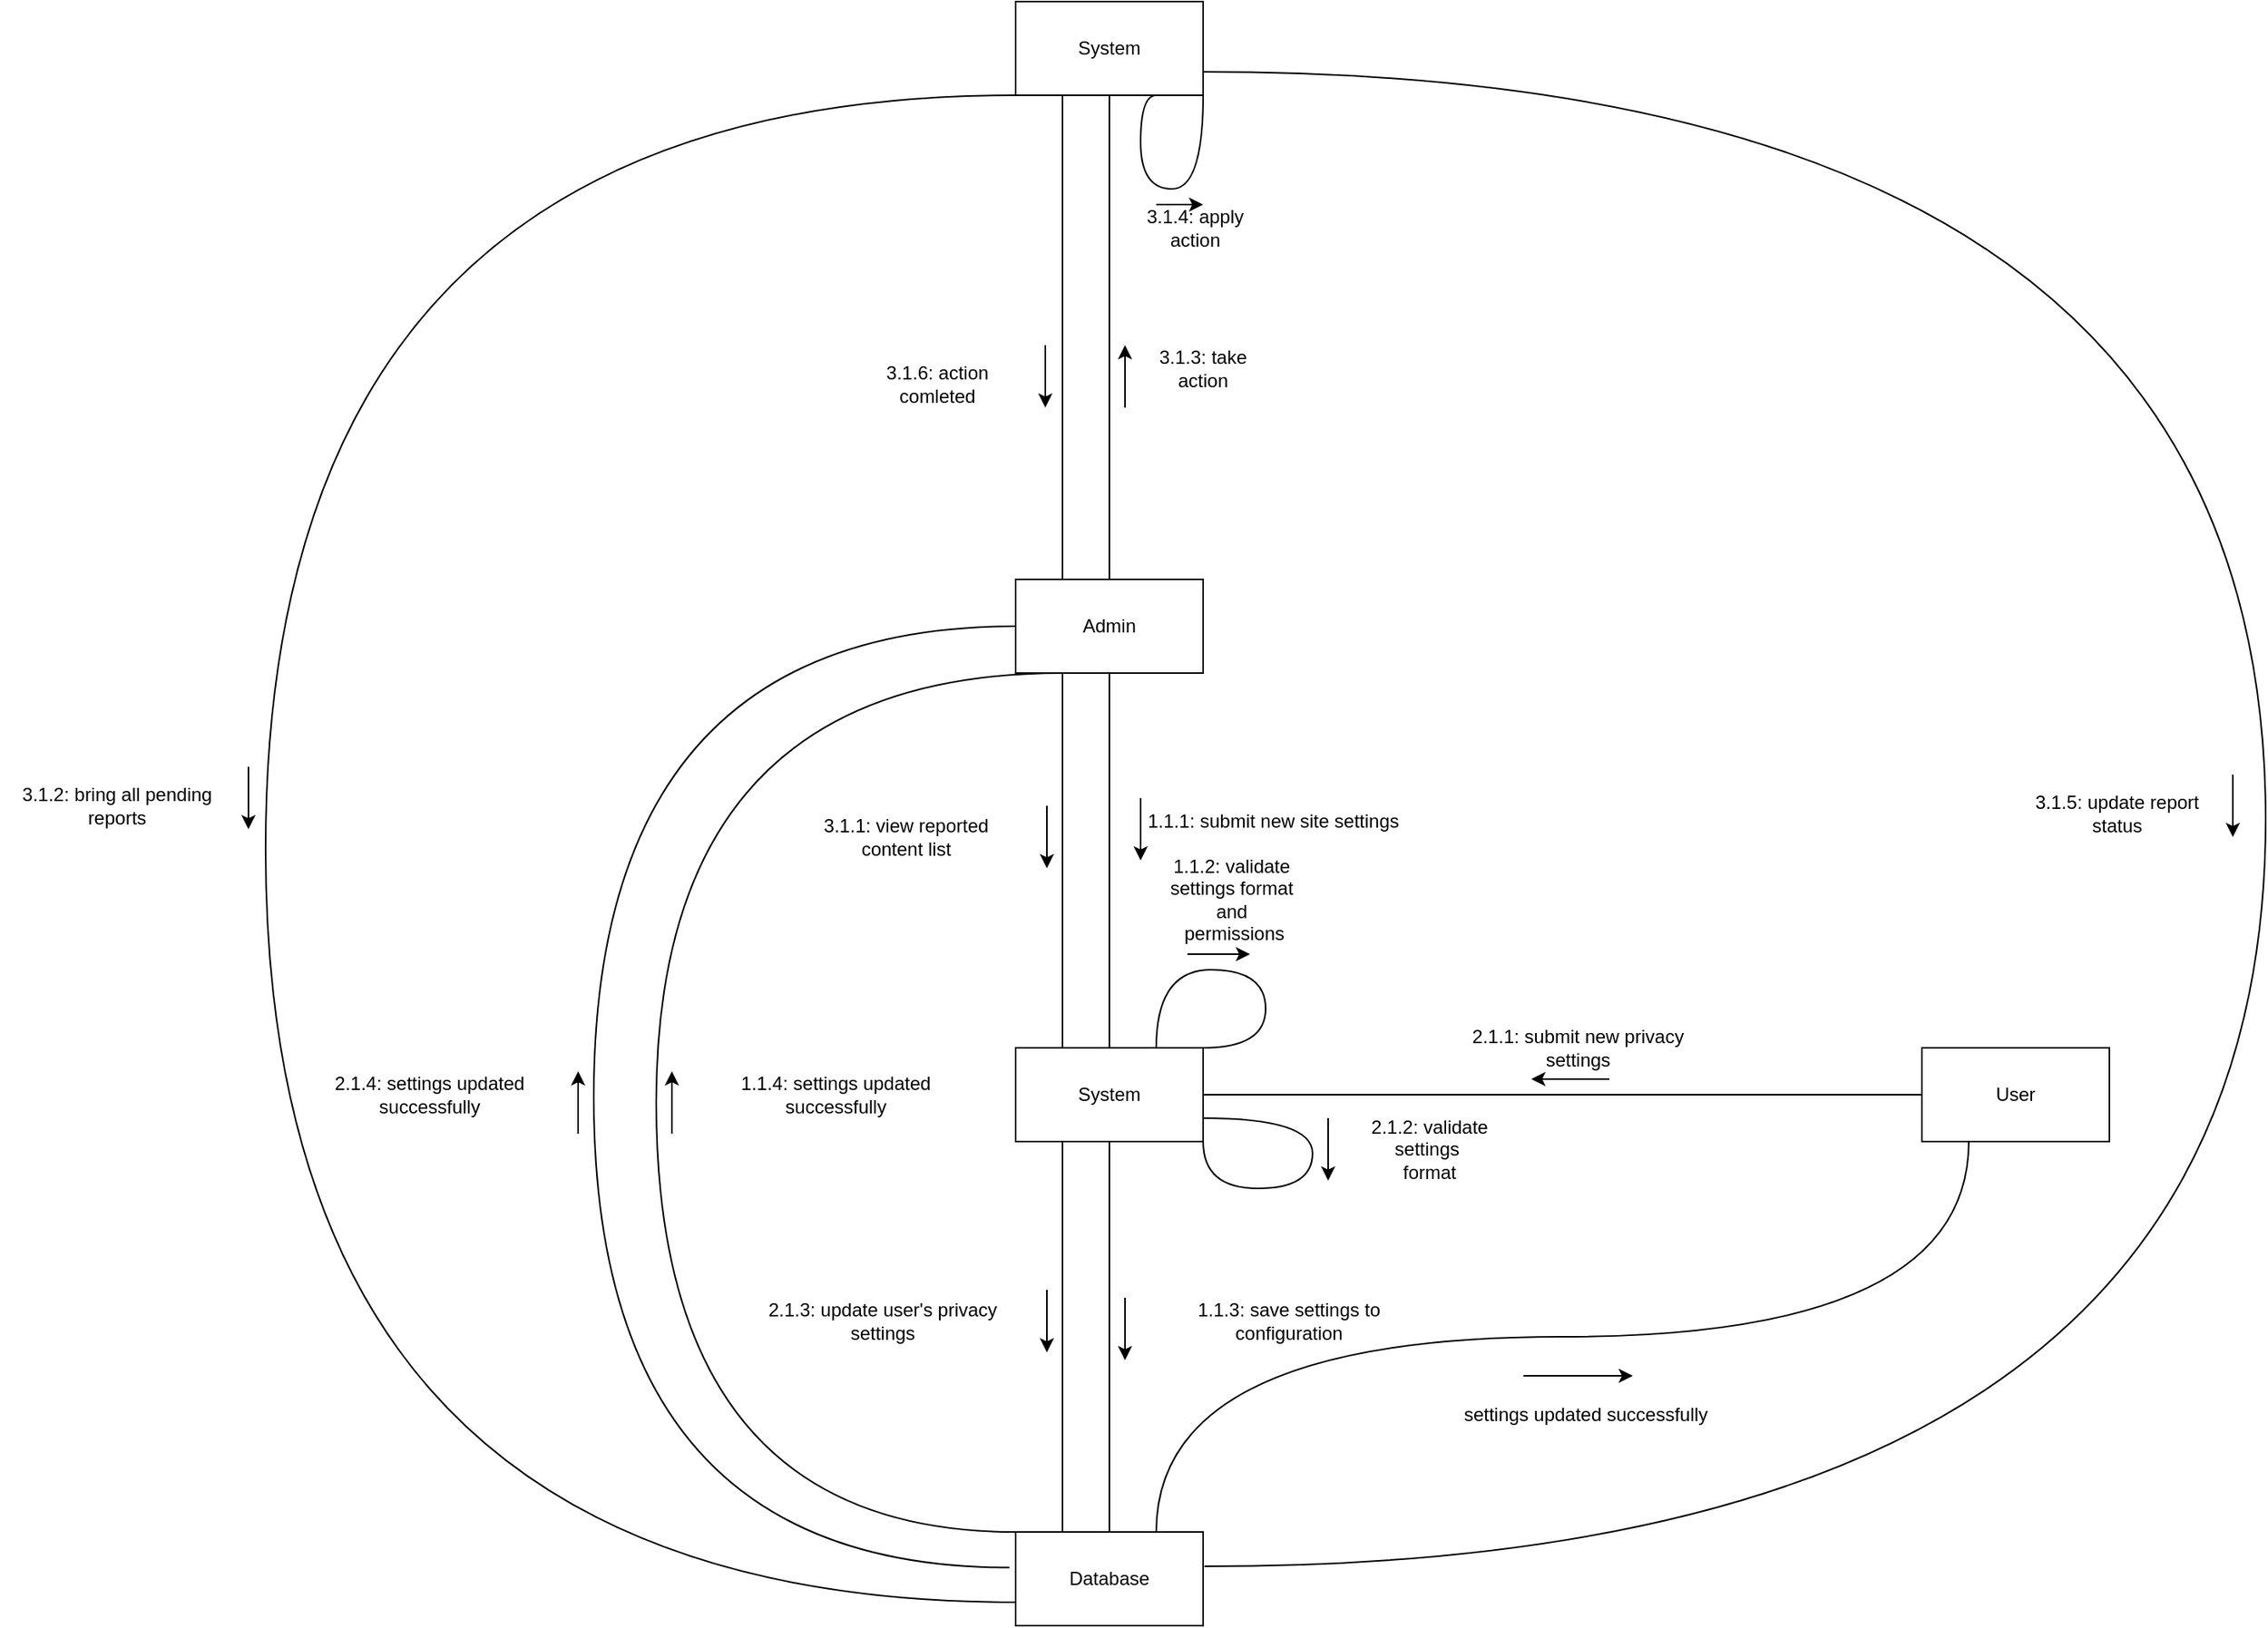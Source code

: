 <mxfile version="27.0.2">
  <diagram name="Page-1" id="-b5P2qeq02UAfQJGcsuQ">
    <mxGraphModel dx="1842" dy="1696" grid="1" gridSize="10" guides="1" tooltips="1" connect="1" arrows="1" fold="1" page="1" pageScale="1" pageWidth="850" pageHeight="1100" math="0" shadow="0">
      <root>
        <mxCell id="0" />
        <mxCell id="1" parent="0" />
        <mxCell id="E0qj_-bJ-azpqX24-U4d-1" value="" style="rounded=0;whiteSpace=wrap;html=1;" vertex="1" parent="1">
          <mxGeometry x="60" y="160" width="120" height="60" as="geometry" />
        </mxCell>
        <mxCell id="E0qj_-bJ-azpqX24-U4d-2" value="&lt;div style=&quot;line-height: 160%;&quot;&gt;System&lt;/div&gt;" style="text;html=1;align=center;verticalAlign=middle;whiteSpace=wrap;rounded=0;" vertex="1" parent="1">
          <mxGeometry x="90" y="175" width="60" height="30" as="geometry" />
        </mxCell>
        <mxCell id="E0qj_-bJ-azpqX24-U4d-3" value="" style="rounded=0;whiteSpace=wrap;html=1;" vertex="1" parent="1">
          <mxGeometry x="640" y="160" width="120" height="60" as="geometry" />
        </mxCell>
        <mxCell id="E0qj_-bJ-azpqX24-U4d-4" value="User" style="text;html=1;align=center;verticalAlign=middle;whiteSpace=wrap;rounded=0;" vertex="1" parent="1">
          <mxGeometry x="670" y="175" width="60" height="30" as="geometry" />
        </mxCell>
        <mxCell id="E0qj_-bJ-azpqX24-U4d-5" value="" style="rounded=0;whiteSpace=wrap;html=1;" vertex="1" parent="1">
          <mxGeometry x="60" y="470" width="120" height="60" as="geometry" />
        </mxCell>
        <mxCell id="E0qj_-bJ-azpqX24-U4d-6" value="Database" style="text;html=1;align=center;verticalAlign=middle;whiteSpace=wrap;rounded=0;" vertex="1" parent="1">
          <mxGeometry x="90" y="485" width="60" height="30" as="geometry" />
        </mxCell>
        <mxCell id="E0qj_-bJ-azpqX24-U4d-7" value="" style="rounded=0;whiteSpace=wrap;html=1;" vertex="1" parent="1">
          <mxGeometry x="60" y="-140" width="120" height="60" as="geometry" />
        </mxCell>
        <mxCell id="E0qj_-bJ-azpqX24-U4d-8" value="Ad&lt;span style=&quot;background-color: transparent; color: light-dark(rgb(0, 0, 0), rgb(255, 255, 255));&quot;&gt;min&lt;/span&gt;" style="text;html=1;align=center;verticalAlign=middle;whiteSpace=wrap;rounded=0;" vertex="1" parent="1">
          <mxGeometry x="90" y="-125" width="60" height="30" as="geometry" />
        </mxCell>
        <mxCell id="E0qj_-bJ-azpqX24-U4d-9" value="" style="endArrow=none;html=1;rounded=0;edgeStyle=orthogonalEdgeStyle;curved=1;entryX=1;entryY=0.75;entryDx=0;entryDy=0;exitX=1.007;exitY=0.367;exitDx=0;exitDy=0;exitPerimeter=0;" edge="1" parent="1" source="E0qj_-bJ-azpqX24-U4d-5" target="E0qj_-bJ-azpqX24-U4d-44">
          <mxGeometry width="50" height="50" relative="1" as="geometry">
            <mxPoint x="460" y="-250" as="sourcePoint" />
            <mxPoint x="510" y="-300" as="targetPoint" />
            <Array as="points">
              <mxPoint x="860" y="492" />
              <mxPoint x="860" y="-465" />
            </Array>
          </mxGeometry>
        </mxCell>
        <mxCell id="E0qj_-bJ-azpqX24-U4d-11" value="" style="endArrow=none;html=1;rounded=0;edgeStyle=orthogonalEdgeStyle;curved=1;entryX=0.5;entryY=1;entryDx=0;entryDy=0;exitX=0.5;exitY=0;exitDx=0;exitDy=0;" edge="1" parent="1" source="E0qj_-bJ-azpqX24-U4d-1" target="E0qj_-bJ-azpqX24-U4d-7">
          <mxGeometry width="50" height="50" relative="1" as="geometry">
            <mxPoint x="90" y="10" as="sourcePoint" />
            <mxPoint x="140" y="-40" as="targetPoint" />
            <Array as="points">
              <mxPoint x="120" y="40" />
              <mxPoint x="120" y="40" />
            </Array>
          </mxGeometry>
        </mxCell>
        <mxCell id="E0qj_-bJ-azpqX24-U4d-12" value="" style="endArrow=classic;html=1;rounded=0;" edge="1" parent="1">
          <mxGeometry width="50" height="50" relative="1" as="geometry">
            <mxPoint x="140" as="sourcePoint" />
            <mxPoint x="140" y="40" as="targetPoint" />
          </mxGeometry>
        </mxCell>
        <mxCell id="E0qj_-bJ-azpqX24-U4d-13" value="&lt;span style=&quot;text-wrap-mode: nowrap;&quot;&gt;1.1.1: submit new site settings&lt;/span&gt;" style="text;html=1;align=center;verticalAlign=middle;whiteSpace=wrap;rounded=0;" vertex="1" parent="1">
          <mxGeometry x="140" width="170" height="30" as="geometry" />
        </mxCell>
        <mxCell id="E0qj_-bJ-azpqX24-U4d-14" value="" style="endArrow=none;html=1;rounded=0;edgeStyle=orthogonalEdgeStyle;curved=1;exitX=0.75;exitY=0;exitDx=0;exitDy=0;entryX=1;entryY=0;entryDx=0;entryDy=0;" edge="1" parent="1" source="E0qj_-bJ-azpqX24-U4d-1" target="E0qj_-bJ-azpqX24-U4d-1">
          <mxGeometry width="50" height="50" relative="1" as="geometry">
            <mxPoint x="270" y="170" as="sourcePoint" />
            <mxPoint x="350" y="160" as="targetPoint" />
            <Array as="points">
              <mxPoint x="150" y="110" />
              <mxPoint x="220" y="110" />
              <mxPoint x="220" y="160" />
            </Array>
          </mxGeometry>
        </mxCell>
        <mxCell id="E0qj_-bJ-azpqX24-U4d-15" value="" style="endArrow=classic;html=1;rounded=0;" edge="1" parent="1">
          <mxGeometry width="50" height="50" relative="1" as="geometry">
            <mxPoint x="170" y="100" as="sourcePoint" />
            <mxPoint x="210" y="100" as="targetPoint" />
          </mxGeometry>
        </mxCell>
        <mxCell id="E0qj_-bJ-azpqX24-U4d-16" value="&lt;span style=&quot;text-wrap-mode: nowrap;&quot;&gt;1.1.2: validate&amp;nbsp;&lt;/span&gt;&lt;div style=&quot;text-wrap-mode: nowrap;&quot;&gt;settings format&amp;nbsp;&lt;/div&gt;&lt;div style=&quot;text-wrap-mode: nowrap;&quot;&gt;and&amp;nbsp;&lt;/div&gt;&lt;div style=&quot;text-wrap-mode: nowrap;&quot;&gt;permissions&lt;/div&gt;" style="text;html=1;align=center;verticalAlign=middle;whiteSpace=wrap;rounded=0;" vertex="1" parent="1">
          <mxGeometry x="150" y="30" width="100" height="70" as="geometry" />
        </mxCell>
        <mxCell id="E0qj_-bJ-azpqX24-U4d-17" value="" style="endArrow=none;html=1;rounded=0;edgeStyle=orthogonalEdgeStyle;curved=1;entryX=0.5;entryY=1;entryDx=0;entryDy=0;exitX=0.5;exitY=0;exitDx=0;exitDy=0;" edge="1" parent="1" source="E0qj_-bJ-azpqX24-U4d-5" target="E0qj_-bJ-azpqX24-U4d-1">
          <mxGeometry width="50" height="50" relative="1" as="geometry">
            <mxPoint x="250" y="290" as="sourcePoint" />
            <mxPoint x="300" y="240" as="targetPoint" />
          </mxGeometry>
        </mxCell>
        <mxCell id="E0qj_-bJ-azpqX24-U4d-18" value="" style="endArrow=classic;html=1;rounded=0;" edge="1" parent="1">
          <mxGeometry width="50" height="50" relative="1" as="geometry">
            <mxPoint x="130" y="320" as="sourcePoint" />
            <mxPoint x="130" y="360" as="targetPoint" />
          </mxGeometry>
        </mxCell>
        <mxCell id="E0qj_-bJ-azpqX24-U4d-19" value="&lt;span style=&quot;text-wrap-mode: nowrap;&quot;&gt;1.1.3: save settings to configuration&lt;/span&gt;" style="text;html=1;align=center;verticalAlign=middle;whiteSpace=wrap;rounded=0;" vertex="1" parent="1">
          <mxGeometry x="150" y="320" width="170" height="30" as="geometry" />
        </mxCell>
        <mxCell id="E0qj_-bJ-azpqX24-U4d-20" value="" style="endArrow=none;html=1;rounded=0;edgeStyle=orthogonalEdgeStyle;curved=1;exitX=0;exitY=0;exitDx=0;exitDy=0;entryX=0.25;entryY=1;entryDx=0;entryDy=0;" edge="1" parent="1" source="E0qj_-bJ-azpqX24-U4d-5" target="E0qj_-bJ-azpqX24-U4d-7">
          <mxGeometry width="50" height="50" relative="1" as="geometry">
            <mxPoint x="50" y="470" as="sourcePoint" />
            <mxPoint x="50" y="-30" as="targetPoint" />
            <Array as="points">
              <mxPoint x="-170" y="470" />
              <mxPoint x="-170" y="-80" />
            </Array>
          </mxGeometry>
        </mxCell>
        <mxCell id="E0qj_-bJ-azpqX24-U4d-21" value="" style="endArrow=classic;html=1;rounded=0;" edge="1" parent="1">
          <mxGeometry width="50" height="50" relative="1" as="geometry">
            <mxPoint x="-160" y="215" as="sourcePoint" />
            <mxPoint x="-160" y="175" as="targetPoint" />
          </mxGeometry>
        </mxCell>
        <mxCell id="E0qj_-bJ-azpqX24-U4d-22" value="&lt;span style=&quot;text-wrap-mode: nowrap;&quot;&gt;1.1.4: settings updated successfully&lt;/span&gt;" style="text;html=1;align=center;verticalAlign=middle;whiteSpace=wrap;rounded=0;" vertex="1" parent="1">
          <mxGeometry x="-140" y="175" width="170" height="30" as="geometry" />
        </mxCell>
        <mxCell id="E0qj_-bJ-azpqX24-U4d-23" value="" style="endArrow=none;html=1;rounded=0;edgeStyle=orthogonalEdgeStyle;curved=1;entryX=0;entryY=0.5;entryDx=0;entryDy=0;exitX=1;exitY=0.5;exitDx=0;exitDy=0;" edge="1" parent="1" source="E0qj_-bJ-azpqX24-U4d-1" target="E0qj_-bJ-azpqX24-U4d-3">
          <mxGeometry width="50" height="50" relative="1" as="geometry">
            <mxPoint x="480" y="190" as="sourcePoint" />
            <mxPoint x="530" y="140" as="targetPoint" />
          </mxGeometry>
        </mxCell>
        <mxCell id="E0qj_-bJ-azpqX24-U4d-24" value="" style="endArrow=classic;html=1;rounded=0;" edge="1" parent="1">
          <mxGeometry width="50" height="50" relative="1" as="geometry">
            <mxPoint x="440" y="180" as="sourcePoint" />
            <mxPoint x="390" y="180" as="targetPoint" />
          </mxGeometry>
        </mxCell>
        <mxCell id="E0qj_-bJ-azpqX24-U4d-25" value="&lt;span style=&quot;text-wrap-mode: nowrap;&quot;&gt;2.1.1: submit new privacy settings&lt;/span&gt;" style="text;html=1;align=center;verticalAlign=middle;whiteSpace=wrap;rounded=0;" vertex="1" parent="1">
          <mxGeometry x="340" y="145" width="160" height="30" as="geometry" />
        </mxCell>
        <mxCell id="E0qj_-bJ-azpqX24-U4d-26" value="" style="endArrow=none;html=1;rounded=0;edgeStyle=orthogonalEdgeStyle;curved=1;entryX=1;entryY=0.75;entryDx=0;entryDy=0;exitX=1;exitY=1;exitDx=0;exitDy=0;" edge="1" parent="1" source="E0qj_-bJ-azpqX24-U4d-1" target="E0qj_-bJ-azpqX24-U4d-1">
          <mxGeometry width="50" height="50" relative="1" as="geometry">
            <mxPoint x="189.75" y="270" as="sourcePoint" />
            <mxPoint x="239.75" y="220" as="targetPoint" />
            <Array as="points">
              <mxPoint x="180" y="250" />
              <mxPoint x="250" y="250" />
              <mxPoint x="250" y="205" />
            </Array>
          </mxGeometry>
        </mxCell>
        <mxCell id="E0qj_-bJ-azpqX24-U4d-27" value="" style="endArrow=classic;html=1;rounded=0;" edge="1" parent="1">
          <mxGeometry width="50" height="50" relative="1" as="geometry">
            <mxPoint x="260" y="205" as="sourcePoint" />
            <mxPoint x="260" y="245" as="targetPoint" />
          </mxGeometry>
        </mxCell>
        <mxCell id="E0qj_-bJ-azpqX24-U4d-28" value="&lt;span style=&quot;text-wrap-mode: nowrap;&quot;&gt;2.1.2: validate settings&amp;nbsp;&lt;/span&gt;&lt;div style=&quot;text-wrap-mode: nowrap;&quot;&gt;format&lt;/div&gt;" style="text;html=1;align=center;verticalAlign=middle;whiteSpace=wrap;rounded=0;" vertex="1" parent="1">
          <mxGeometry x="270" y="210" width="110" height="30" as="geometry" />
        </mxCell>
        <mxCell id="E0qj_-bJ-azpqX24-U4d-30" value="" style="endArrow=none;html=1;rounded=0;edgeStyle=orthogonalEdgeStyle;curved=1;exitX=0.75;exitY=0;exitDx=0;exitDy=0;entryX=0.25;entryY=1;entryDx=0;entryDy=0;" edge="1" parent="1" source="E0qj_-bJ-azpqX24-U4d-5" target="E0qj_-bJ-azpqX24-U4d-3">
          <mxGeometry width="50" height="50" relative="1" as="geometry">
            <mxPoint x="360" y="340" as="sourcePoint" />
            <mxPoint x="410" y="290" as="targetPoint" />
          </mxGeometry>
        </mxCell>
        <mxCell id="E0qj_-bJ-azpqX24-U4d-31" value="" style="endArrow=classic;html=1;rounded=0;" edge="1" parent="1">
          <mxGeometry width="50" height="50" relative="1" as="geometry">
            <mxPoint x="385" y="370" as="sourcePoint" />
            <mxPoint x="455" y="370" as="targetPoint" />
          </mxGeometry>
        </mxCell>
        <mxCell id="E0qj_-bJ-azpqX24-U4d-32" value="&lt;span style=&quot;text-wrap-mode: nowrap;&quot;&gt;settings updated successfully&lt;/span&gt;" style="text;html=1;align=center;verticalAlign=middle;whiteSpace=wrap;rounded=0;" vertex="1" parent="1">
          <mxGeometry x="340" y="380" width="170" height="30" as="geometry" />
        </mxCell>
        <mxCell id="E0qj_-bJ-azpqX24-U4d-33" value="" style="endArrow=none;html=1;rounded=0;edgeStyle=orthogonalEdgeStyle;curved=1;entryX=0.25;entryY=1;entryDx=0;entryDy=0;exitX=0.25;exitY=0;exitDx=0;exitDy=0;" edge="1" parent="1" source="E0qj_-bJ-azpqX24-U4d-5" target="E0qj_-bJ-azpqX24-U4d-1">
          <mxGeometry width="50" height="50" relative="1" as="geometry">
            <mxPoint x="-60" y="359.75" as="sourcePoint" />
            <mxPoint x="-10" y="309.75" as="targetPoint" />
          </mxGeometry>
        </mxCell>
        <mxCell id="E0qj_-bJ-azpqX24-U4d-34" value="" style="endArrow=classic;html=1;rounded=0;" edge="1" parent="1">
          <mxGeometry width="50" height="50" relative="1" as="geometry">
            <mxPoint x="80" y="315" as="sourcePoint" />
            <mxPoint x="80" y="355" as="targetPoint" />
          </mxGeometry>
        </mxCell>
        <mxCell id="E0qj_-bJ-azpqX24-U4d-35" value="&lt;span style=&quot;text-wrap-mode: nowrap;&quot;&gt;2.1.3: update user&#39;s privacy settings&lt;/span&gt;" style="text;html=1;align=center;verticalAlign=middle;whiteSpace=wrap;rounded=0;" vertex="1" parent="1">
          <mxGeometry x="-110" y="320" width="170" height="30" as="geometry" />
        </mxCell>
        <mxCell id="E0qj_-bJ-azpqX24-U4d-36" style="edgeStyle=orthogonalEdgeStyle;rounded=0;orthogonalLoop=1;jettySize=auto;html=1;exitX=0.5;exitY=1;exitDx=0;exitDy=0;" edge="1" parent="1" source="E0qj_-bJ-azpqX24-U4d-35" target="E0qj_-bJ-azpqX24-U4d-35">
          <mxGeometry relative="1" as="geometry" />
        </mxCell>
        <mxCell id="E0qj_-bJ-azpqX24-U4d-37" value="" style="endArrow=none;html=1;rounded=0;edgeStyle=orthogonalEdgeStyle;curved=1;entryX=0.25;entryY=1;entryDx=0;entryDy=0;exitX=0.25;exitY=0;exitDx=0;exitDy=0;" edge="1" parent="1" source="E0qj_-bJ-azpqX24-U4d-1" target="E0qj_-bJ-azpqX24-U4d-7">
          <mxGeometry width="50" height="50" relative="1" as="geometry">
            <mxPoint y="90" as="sourcePoint" />
            <mxPoint x="70" y="-40" as="targetPoint" />
          </mxGeometry>
        </mxCell>
        <mxCell id="E0qj_-bJ-azpqX24-U4d-38" value="" style="endArrow=classic;html=1;rounded=0;" edge="1" parent="1">
          <mxGeometry width="50" height="50" relative="1" as="geometry">
            <mxPoint x="80" y="5" as="sourcePoint" />
            <mxPoint x="80" y="45" as="targetPoint" />
          </mxGeometry>
        </mxCell>
        <mxCell id="E0qj_-bJ-azpqX24-U4d-39" value="&lt;span style=&quot;text-wrap-mode: nowrap;&quot;&gt;3.1.1: view reported content list&lt;/span&gt;" style="text;html=1;align=center;verticalAlign=middle;whiteSpace=wrap;rounded=0;" vertex="1" parent="1">
          <mxGeometry x="-80" y="10" width="140" height="30" as="geometry" />
        </mxCell>
        <mxCell id="E0qj_-bJ-azpqX24-U4d-41" value="" style="endArrow=none;html=1;rounded=0;edgeStyle=orthogonalEdgeStyle;curved=1;exitX=-0.033;exitY=0.38;exitDx=0;exitDy=0;exitPerimeter=0;entryX=0;entryY=0.5;entryDx=0;entryDy=0;" edge="1" parent="1" source="E0qj_-bJ-azpqX24-U4d-5" target="E0qj_-bJ-azpqX24-U4d-7">
          <mxGeometry width="50" height="50" relative="1" as="geometry">
            <mxPoint x="-280" y="174.5" as="sourcePoint" />
            <mxPoint x="-230" y="124.5" as="targetPoint" />
            <Array as="points">
              <mxPoint x="-210" y="493" />
              <mxPoint x="-210" y="-110" />
            </Array>
          </mxGeometry>
        </mxCell>
        <mxCell id="E0qj_-bJ-azpqX24-U4d-42" value="" style="endArrow=classic;html=1;rounded=0;" edge="1" parent="1">
          <mxGeometry width="50" height="50" relative="1" as="geometry">
            <mxPoint x="-220" y="215" as="sourcePoint" />
            <mxPoint x="-220" y="175" as="targetPoint" />
          </mxGeometry>
        </mxCell>
        <mxCell id="E0qj_-bJ-azpqX24-U4d-43" value="&lt;span style=&quot;text-wrap-mode: nowrap;&quot;&gt;2.1.4: settings updated successfully&lt;/span&gt;" style="text;html=1;align=center;verticalAlign=middle;whiteSpace=wrap;rounded=0;" vertex="1" parent="1">
          <mxGeometry x="-400" y="175" width="170" height="30" as="geometry" />
        </mxCell>
        <mxCell id="E0qj_-bJ-azpqX24-U4d-44" value="" style="rounded=0;whiteSpace=wrap;html=1;" vertex="1" parent="1">
          <mxGeometry x="60" y="-510" width="120" height="60" as="geometry" />
        </mxCell>
        <mxCell id="E0qj_-bJ-azpqX24-U4d-45" value="System" style="text;html=1;align=center;verticalAlign=middle;whiteSpace=wrap;rounded=0;" vertex="1" parent="1">
          <mxGeometry x="90" y="-495" width="60" height="30" as="geometry" />
        </mxCell>
        <mxCell id="E0qj_-bJ-azpqX24-U4d-46" value="" style="endArrow=none;html=1;rounded=0;edgeStyle=orthogonalEdgeStyle;curved=1;exitX=0.5;exitY=0;exitDx=0;exitDy=0;entryX=0.5;entryY=1;entryDx=0;entryDy=0;" edge="1" parent="1" source="E0qj_-bJ-azpqX24-U4d-7" target="E0qj_-bJ-azpqX24-U4d-44">
          <mxGeometry width="50" height="50" relative="1" as="geometry">
            <mxPoint x="470" y="-240" as="sourcePoint" />
            <mxPoint x="520" y="-290" as="targetPoint" />
          </mxGeometry>
        </mxCell>
        <mxCell id="E0qj_-bJ-azpqX24-U4d-47" value="" style="endArrow=classic;html=1;rounded=0;" edge="1" parent="1">
          <mxGeometry width="50" height="50" relative="1" as="geometry">
            <mxPoint x="130" y="-250" as="sourcePoint" />
            <mxPoint x="130" y="-290" as="targetPoint" />
          </mxGeometry>
        </mxCell>
        <mxCell id="E0qj_-bJ-azpqX24-U4d-48" value="&lt;span style=&quot;text-wrap-mode: nowrap;&quot;&gt;3.1.3: take action&lt;/span&gt;" style="text;html=1;align=center;verticalAlign=middle;whiteSpace=wrap;rounded=0;" vertex="1" parent="1">
          <mxGeometry x="140" y="-290" width="80" height="30" as="geometry" />
        </mxCell>
        <mxCell id="E0qj_-bJ-azpqX24-U4d-50" value="" style="endArrow=none;html=1;rounded=0;edgeStyle=orthogonalEdgeStyle;curved=1;exitX=1;exitY=1;exitDx=0;exitDy=0;entryX=0.75;entryY=1;entryDx=0;entryDy=0;" edge="1" parent="1" source="E0qj_-bJ-azpqX24-U4d-44" target="E0qj_-bJ-azpqX24-U4d-44">
          <mxGeometry width="50" height="50" relative="1" as="geometry">
            <mxPoint x="240" y="-420" as="sourcePoint" />
            <mxPoint x="270" y="-420" as="targetPoint" />
            <Array as="points">
              <mxPoint x="180" y="-390" />
              <mxPoint x="140" y="-390" />
              <mxPoint x="140" y="-450" />
            </Array>
          </mxGeometry>
        </mxCell>
        <mxCell id="E0qj_-bJ-azpqX24-U4d-51" value="" style="endArrow=classic;html=1;rounded=0;" edge="1" parent="1">
          <mxGeometry width="50" height="50" relative="1" as="geometry">
            <mxPoint x="150" y="-380" as="sourcePoint" />
            <mxPoint x="180" y="-380" as="targetPoint" />
          </mxGeometry>
        </mxCell>
        <mxCell id="E0qj_-bJ-azpqX24-U4d-52" value="&lt;span style=&quot;text-wrap-mode: nowrap;&quot;&gt;3.1.4: apply action&lt;/span&gt;" style="text;html=1;align=center;verticalAlign=middle;whiteSpace=wrap;rounded=0;" vertex="1" parent="1">
          <mxGeometry x="140" y="-380" width="70" height="30" as="geometry" />
        </mxCell>
        <mxCell id="E0qj_-bJ-azpqX24-U4d-53" value="" style="endArrow=none;html=1;rounded=0;edgeStyle=orthogonalEdgeStyle;curved=1;entryX=0.25;entryY=1;entryDx=0;entryDy=0;exitX=0.25;exitY=0;exitDx=0;exitDy=0;" edge="1" parent="1" source="E0qj_-bJ-azpqX24-U4d-7" target="E0qj_-bJ-azpqX24-U4d-44">
          <mxGeometry width="50" height="50" relative="1" as="geometry">
            <mxPoint x="470" y="-240" as="sourcePoint" />
            <mxPoint x="520" y="-290" as="targetPoint" />
          </mxGeometry>
        </mxCell>
        <mxCell id="E0qj_-bJ-azpqX24-U4d-54" value="" style="endArrow=classic;html=1;rounded=0;" edge="1" parent="1">
          <mxGeometry width="50" height="50" relative="1" as="geometry">
            <mxPoint x="79" y="-290" as="sourcePoint" />
            <mxPoint x="79" y="-250" as="targetPoint" />
          </mxGeometry>
        </mxCell>
        <mxCell id="E0qj_-bJ-azpqX24-U4d-55" value="&lt;span style=&quot;text-wrap-mode: nowrap;&quot;&gt;3.1.6: action comleted&lt;/span&gt;" style="text;html=1;align=center;verticalAlign=middle;whiteSpace=wrap;rounded=0;" vertex="1" parent="1">
          <mxGeometry x="-40" y="-280" width="100" height="30" as="geometry" />
        </mxCell>
        <mxCell id="E0qj_-bJ-azpqX24-U4d-56" value="" style="endArrow=none;html=1;rounded=0;edgeStyle=orthogonalEdgeStyle;curved=1;entryX=0;entryY=1;entryDx=0;entryDy=0;exitX=0;exitY=0.75;exitDx=0;exitDy=0;" edge="1" parent="1" source="E0qj_-bJ-azpqX24-U4d-5" target="E0qj_-bJ-azpqX24-U4d-44">
          <mxGeometry width="50" height="50" relative="1" as="geometry">
            <mxPoint x="-180" y="-180" as="sourcePoint" />
            <mxPoint x="-70.5" y="-390.25" as="targetPoint" />
            <Array as="points">
              <mxPoint x="-420" y="515" />
              <mxPoint x="-420" y="-450" />
            </Array>
          </mxGeometry>
        </mxCell>
        <mxCell id="E0qj_-bJ-azpqX24-U4d-57" value="" style="endArrow=classic;html=1;rounded=0;" edge="1" parent="1">
          <mxGeometry width="50" height="50" relative="1" as="geometry">
            <mxPoint x="-431" y="-20" as="sourcePoint" />
            <mxPoint x="-431" y="20" as="targetPoint" />
          </mxGeometry>
        </mxCell>
        <mxCell id="E0qj_-bJ-azpqX24-U4d-58" value="&lt;span style=&quot;text-wrap-mode: nowrap;&quot;&gt;3.1.2: bring all pending reports&lt;/span&gt;" style="text;html=1;align=center;verticalAlign=middle;whiteSpace=wrap;rounded=0;" vertex="1" parent="1">
          <mxGeometry x="-590" y="-10" width="150" height="30" as="geometry" />
        </mxCell>
        <mxCell id="E0qj_-bJ-azpqX24-U4d-59" value="" style="endArrow=classic;html=1;rounded=0;" edge="1" parent="1">
          <mxGeometry width="50" height="50" relative="1" as="geometry">
            <mxPoint x="839" y="-15" as="sourcePoint" />
            <mxPoint x="839" y="25" as="targetPoint" />
          </mxGeometry>
        </mxCell>
        <mxCell id="E0qj_-bJ-azpqX24-U4d-60" value="&lt;span style=&quot;text-wrap-mode: nowrap;&quot;&gt;3.1.5: update report status&lt;/span&gt;" style="text;html=1;align=center;verticalAlign=middle;whiteSpace=wrap;rounded=0;" vertex="1" parent="1">
          <mxGeometry x="700" y="-5" width="130" height="30" as="geometry" />
        </mxCell>
      </root>
    </mxGraphModel>
  </diagram>
</mxfile>
